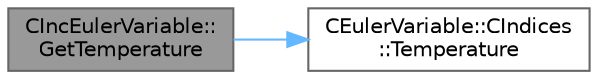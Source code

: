 digraph "CIncEulerVariable::GetTemperature"
{
 // LATEX_PDF_SIZE
  bgcolor="transparent";
  edge [fontname=Helvetica,fontsize=10,labelfontname=Helvetica,labelfontsize=10];
  node [fontname=Helvetica,fontsize=10,shape=box,height=0.2,width=0.4];
  rankdir="LR";
  Node1 [id="Node000001",label="CIncEulerVariable::\lGetTemperature",height=0.2,width=0.4,color="gray40", fillcolor="grey60", style="filled", fontcolor="black",tooltip="Get the temperature of the flow."];
  Node1 -> Node2 [id="edge1_Node000001_Node000002",color="steelblue1",style="solid",tooltip=" "];
  Node2 [id="Node000002",label="CEulerVariable::CIndices\l::Temperature",height=0.2,width=0.4,color="grey40", fillcolor="white", style="filled",URL="$structCEulerVariable_1_1CIndices.html#a9f726f960cabadafb6de79c7f9326952",tooltip=" "];
}
